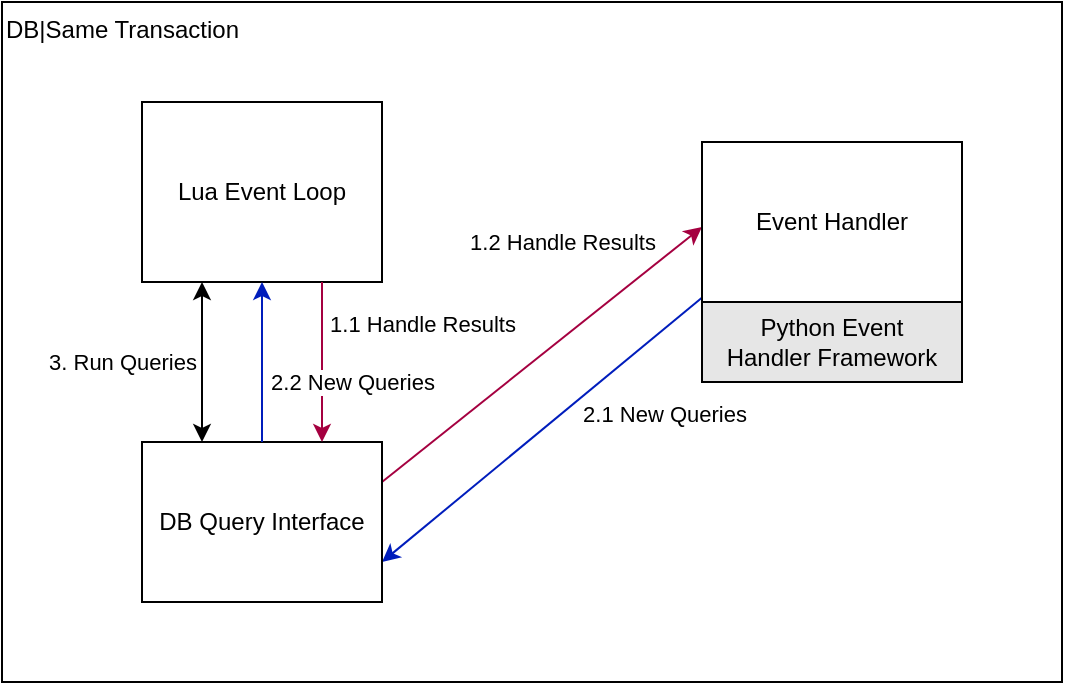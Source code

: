 <mxfile version="17.1.3" type="device"><diagram id="ZWBKf--jInF4wBUEsj46" name="Page-1"><mxGraphModel dx="1422" dy="854" grid="1" gridSize="10" guides="1" tooltips="1" connect="1" arrows="1" fold="1" page="1" pageScale="1" pageWidth="850" pageHeight="1100" math="0" shadow="0"><root><mxCell id="0"/><mxCell id="1" parent="0"/><mxCell id="Lmb1s7vWrCPCZfixMCUL-8" value="DB|Same Transaction" style="rounded=0;whiteSpace=wrap;html=1;align=left;verticalAlign=top;" parent="1" vertex="1"><mxGeometry x="130" y="140" width="530" height="340" as="geometry"/></mxCell><mxCell id="Lmb1s7vWrCPCZfixMCUL-1" value="Lua Event Loop" style="rounded=0;whiteSpace=wrap;html=1;" parent="1" vertex="1"><mxGeometry x="200" y="190" width="120" height="90" as="geometry"/></mxCell><mxCell id="Lmb1s7vWrCPCZfixMCUL-3" value="" style="endArrow=classic;html=1;rounded=0;exitX=1;exitY=0.25;exitDx=0;exitDy=0;entryX=0;entryY=0.25;entryDx=0;entryDy=0;fillColor=#d80073;strokeColor=#A50040;" parent="1" source="Lmb1s7vWrCPCZfixMCUL-7" edge="1"><mxGeometry width="50" height="50" relative="1" as="geometry"><mxPoint x="400" y="360" as="sourcePoint"/><mxPoint x="480" y="252.5" as="targetPoint"/></mxGeometry></mxCell><mxCell id="Lmb1s7vWrCPCZfixMCUL-4" value="1.2 Handle Results" style="edgeLabel;html=1;align=center;verticalAlign=middle;resizable=0;points=[];" parent="Lmb1s7vWrCPCZfixMCUL-3" vertex="1" connectable="0"><mxGeometry x="0.21" relative="1" as="geometry"><mxPoint x="-7" y="-43" as="offset"/></mxGeometry></mxCell><mxCell id="Lmb1s7vWrCPCZfixMCUL-5" value="" style="endArrow=classic;html=1;rounded=0;exitX=0.02;exitY=0.633;exitDx=0;exitDy=0;entryX=1;entryY=0.75;entryDx=0;entryDy=0;fillColor=#0050ef;strokeColor=#001DBC;exitPerimeter=0;" parent="1" target="Lmb1s7vWrCPCZfixMCUL-7" edge="1"><mxGeometry width="50" height="50" relative="1" as="geometry"><mxPoint x="481" y="286.97" as="sourcePoint"/><mxPoint x="490" y="262.5" as="targetPoint"/></mxGeometry></mxCell><mxCell id="Lmb1s7vWrCPCZfixMCUL-6" value="2.1 New Queries" style="edgeLabel;html=1;align=center;verticalAlign=middle;resizable=0;points=[];" parent="Lmb1s7vWrCPCZfixMCUL-5" vertex="1" connectable="0"><mxGeometry x="0.21" relative="1" as="geometry"><mxPoint x="77" y="-22" as="offset"/></mxGeometry></mxCell><mxCell id="Lmb1s7vWrCPCZfixMCUL-7" value="DB Query Interface" style="rounded=0;whiteSpace=wrap;html=1;" parent="1" vertex="1"><mxGeometry x="200" y="360" width="120" height="80" as="geometry"/></mxCell><mxCell id="Lmb1s7vWrCPCZfixMCUL-9" value="" style="endArrow=classic;html=1;rounded=0;exitX=0.75;exitY=1;exitDx=0;exitDy=0;entryX=0.75;entryY=0;entryDx=0;entryDy=0;fillColor=#d80073;strokeColor=#A50040;" parent="1" source="Lmb1s7vWrCPCZfixMCUL-1" target="Lmb1s7vWrCPCZfixMCUL-7" edge="1"><mxGeometry width="50" height="50" relative="1" as="geometry"><mxPoint x="330" y="390" as="sourcePoint"/><mxPoint x="490" y="262.5" as="targetPoint"/></mxGeometry></mxCell><mxCell id="Lmb1s7vWrCPCZfixMCUL-10" value="1.1 Handle Results" style="edgeLabel;html=1;align=center;verticalAlign=middle;resizable=0;points=[];" parent="Lmb1s7vWrCPCZfixMCUL-9" vertex="1" connectable="0"><mxGeometry x="0.21" relative="1" as="geometry"><mxPoint x="50" y="-28" as="offset"/></mxGeometry></mxCell><mxCell id="Lmb1s7vWrCPCZfixMCUL-11" value="" style="endArrow=classic;html=1;rounded=0;exitX=0.5;exitY=0;exitDx=0;exitDy=0;entryX=0.5;entryY=1;entryDx=0;entryDy=0;fillColor=#0050ef;strokeColor=#001DBC;" parent="1" source="Lmb1s7vWrCPCZfixMCUL-7" target="Lmb1s7vWrCPCZfixMCUL-1" edge="1"><mxGeometry width="50" height="50" relative="1" as="geometry"><mxPoint x="490" y="307.5" as="sourcePoint"/><mxPoint x="330" y="430" as="targetPoint"/></mxGeometry></mxCell><mxCell id="Lmb1s7vWrCPCZfixMCUL-12" value="2.2 New Queries" style="edgeLabel;html=1;align=center;verticalAlign=middle;resizable=0;points=[];" parent="Lmb1s7vWrCPCZfixMCUL-11" vertex="1" connectable="0"><mxGeometry x="0.21" relative="1" as="geometry"><mxPoint x="45" y="18" as="offset"/></mxGeometry></mxCell><mxCell id="Lmb1s7vWrCPCZfixMCUL-13" value="" style="endArrow=classic;html=1;rounded=0;exitX=0.25;exitY=1;exitDx=0;exitDy=0;entryX=0.25;entryY=0;entryDx=0;entryDy=0;startArrow=classic;startFill=1;" parent="1" source="Lmb1s7vWrCPCZfixMCUL-1" target="Lmb1s7vWrCPCZfixMCUL-7" edge="1"><mxGeometry width="50" height="50" relative="1" as="geometry"><mxPoint x="110" y="340" as="sourcePoint"/><mxPoint x="160" y="290" as="targetPoint"/></mxGeometry></mxCell><mxCell id="Lmb1s7vWrCPCZfixMCUL-14" value="3. Run Queries" style="edgeLabel;html=1;align=center;verticalAlign=middle;resizable=0;points=[];" parent="Lmb1s7vWrCPCZfixMCUL-13" vertex="1" connectable="0"><mxGeometry x="0.475" y="-1" relative="1" as="geometry"><mxPoint x="-39" y="-19" as="offset"/></mxGeometry></mxCell><mxCell id="T8xbTJxzEjYeO_WtEgLw-1" value="&lt;span&gt;Python Event &lt;br&gt;Handler Framework&lt;/span&gt;" style="rounded=0;whiteSpace=wrap;html=1;fillColor=#E6E6E6;" vertex="1" parent="1"><mxGeometry x="480" y="290" width="130" height="40" as="geometry"/></mxCell><mxCell id="T8xbTJxzEjYeO_WtEgLw-2" value="&lt;span&gt;Event Handler&lt;/span&gt;" style="rounded=0;whiteSpace=wrap;html=1;" vertex="1" parent="1"><mxGeometry x="480" y="210" width="130" height="80" as="geometry"/></mxCell></root></mxGraphModel></diagram></mxfile>